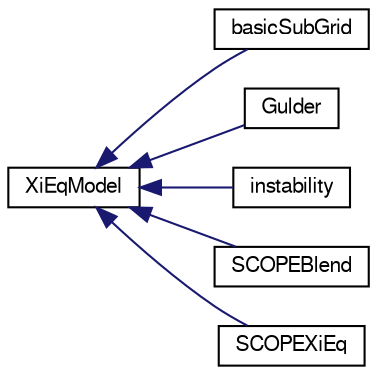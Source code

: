 digraph "Graphical Class Hierarchy"
{
  bgcolor="transparent";
  edge [fontname="FreeSans",fontsize="10",labelfontname="FreeSans",labelfontsize="10"];
  node [fontname="FreeSans",fontsize="10",shape=record];
  rankdir="LR";
  Node1 [label="XiEqModel",height=0.2,width=0.4,color="black",URL="$a02808.html",tooltip="Base-class for all XiEq models used by the b-XiEq combustion model. The available models are : basicX..."];
  Node1 -> Node2 [dir="back",color="midnightblue",fontsize="10",style="solid",fontname="FreeSans"];
  Node2 [label="basicSubGrid",height=0.2,width=0.4,color="black",URL="$a00111.html",tooltip="Basic sub-grid obstacle flame-wrinking enhancement factor model. Details supplied by J Puttock 2/7/06..."];
  Node1 -> Node3 [dir="back",color="midnightblue",fontsize="10",style="solid",fontname="FreeSans"];
  Node3 [label="Gulder",height=0.2,width=0.4,color="black",URL="$a00934.html",tooltip="Simple Gulder model for XiEq based on Gulders correlation with a linear correction function to give a..."];
  Node1 -> Node4 [dir="back",color="midnightblue",fontsize="10",style="solid",fontname="FreeSans"];
  Node4 [label="instability",height=0.2,width=0.4,color="black",URL="$a01100.html",tooltip="This is the equilibrium level of the flame wrinkling generated by instability. It is a constant (defa..."];
  Node1 -> Node5 [dir="back",color="midnightblue",fontsize="10",style="solid",fontname="FreeSans"];
  Node5 [label="SCOPEBlend",height=0.2,width=0.4,color="black",URL="$a02184.html",tooltip="Simple SCOPEBlendXiEq model for XiEq based on SCOPEXiEqs correlation with a linear correction functio..."];
  Node1 -> Node6 [dir="back",color="midnightblue",fontsize="10",style="solid",fontname="FreeSans"];
  Node6 [label="SCOPEXiEq",height=0.2,width=0.4,color="black",URL="$a02185.html",tooltip="Simple SCOPEXiEq model for XiEq based on SCOPEXiEqs correlation with a linear correction function to ..."];
}
